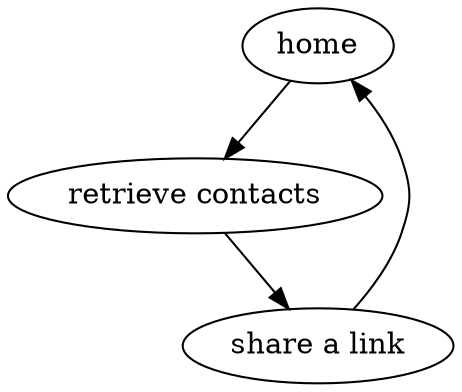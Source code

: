 digraph {
	start[label="home"];
	contacts[label="retrieve contacts"];
	share[label="share a link"]

	start -> contacts;
	contacts -> share;
	share -> start;
}
